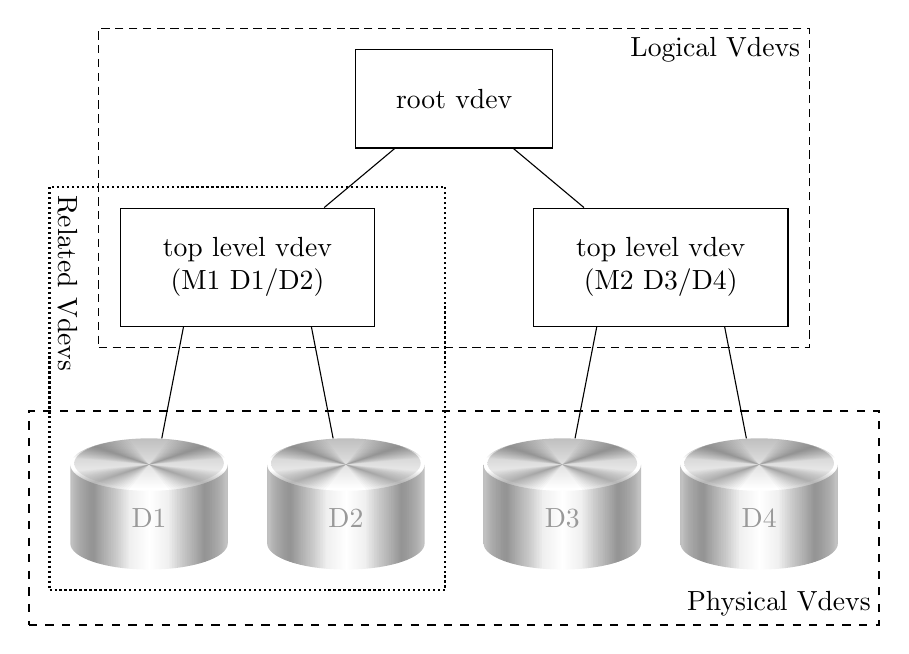 \begin{tikzpicture}[%
    pics/.cd,
    every node/.style = {
      outer sep=0pt, inner sep = 0pt
    },
    disk/.style = {
      code = {
        \fill [white] ellipse [x radius = 1, y radius = 1/3];
        \path [left color = black!50, right color = black!50,
               middle color = black!25]
              (-1+.05,-.55) arc (180:360:1-.05 and 1/3-.05*1/3) -- cycle;
        \path [top color = black!25, bottom color = white]
              (0,.05*1/3) ellipse [x radius = 1-.05, y radius = 1/3-.05*1/3];
        \path [left color = black!25, right color = black!25,
               middle color = white] (-1,0) -- (-1,-1) arc (180:360:1 and 1/3)
              -- (1,0) arc (360:180:1 and 1/3);
        \foreach \r in {225,315}
            \foreach \i [evaluate = {\s=30;}] in {0,2,...,30}
                \fill [black, fill opacity = 1/50]
                (0,0) -- (\r+\s-\i:1 and 1/3) -- ++(0,-1)
                arc (\r+\s-\i:\r-\s+\i:1 and 1/3) -- ++(0,1) -- cycle;
        \foreach \r in {45,135}
            \foreach \i [evaluate = {\s=30;}] in {0,2,...,30}
                 \fill [black, fill opacity = 1/50]
                 (0,0) -- (\r+\s-\i:1 and 1/3)
                 arc (\r+\s-\i:\r-\s+\i:1 and 1/3)  -- cycle;
      }
    }
  ]
  \node (root) [draw, minimum width=2.5cm, minimum height=1.25cm] {root vdev};
  \node (mirror1) [draw, minimum width=3cm, minimum height=1.5cm, text width = 3cm, align=center,%
                   below left=.75cm and 1cm of root.south] {top level vdev\\(M1 D1/D2)};
  \node (mirror2) [draw, minimum width=3cm, minimum height=1.5cm, text width = 3cm, align=center,%
                   below right=.75 and 1cm of root.south] {top level vdev\\(M2 D3/D4)};
  \path ($(mirror1.south) - (1.25cm,1.75cm)$)  pic [local bounding box=D1] (d1) {disk};
  \path ($(mirror1.south) - (-1.25cm,1.75cm)$) pic [local bounding box=D2] (d2) {disk};
  \path ($(mirror2.south) - (1.25cm,1.75cm)$)  pic [local bounding box=D3] (d3) {disk};
  \path ($(mirror2.south) - (-1.25cm,1.75cm)$) pic [local bounding box=D4] (d4) {disk};
  \node (logical)  [draw, densely dashed, fit=(root)(mirror1)(mirror2),inner sep=7.5pt] {};
  \node (related) [draw, thick, densely dotted, fit=(mirror1)(D1)(D2),inner sep=7.5pt] {};
  \node (physical) [draw, thick, dashed, fit=(D1)(D2)(D3)(D4), yshift=-5pt, inner sep=15pt] {};
  \node [below left = 0cm and 0cm of logical.north east] {Logical Vdevs};
  \node [above right=0cm and 0cm of related.north west, rotate=-90] {Related Vdevs};
  \node [above left=0cm and 0cm of physical.south east] {Physical Vdevs};
  \node at (D1) [text=gray!80,yshift=-5pt]{D1};
  \node at (D2) [text=gray!80,yshift=-5pt]{D2};
  \node at (D3) [text=gray!80,yshift=-5pt]{D3};
  \node at (D4) [text=gray!80,yshift=-5pt]{D4};

  \draw ($(root.south west)!1/5!(root.south east)$) -- ($(mirror1.north east)!1/5!(mirror1.north west)$);
  \draw ($(root.south east)!1/5!(root.south west)$) -- ($(mirror2.north west)!1/5!(mirror2.north east)$);
  \draw ($(mirror1.south west)!1/4!(mirror1.south east)$) -- (D1);
  \draw ($(mirror1.south east)!1/4!(mirror1.south west)$) -- (D2);
  \draw ($(mirror2.south west)!1/4!(mirror2.south east)$) -- (D3);
  \draw ($(mirror2.south east)!1/4!(mirror2.south west)$) -- (D4);
\end{tikzpicture}
